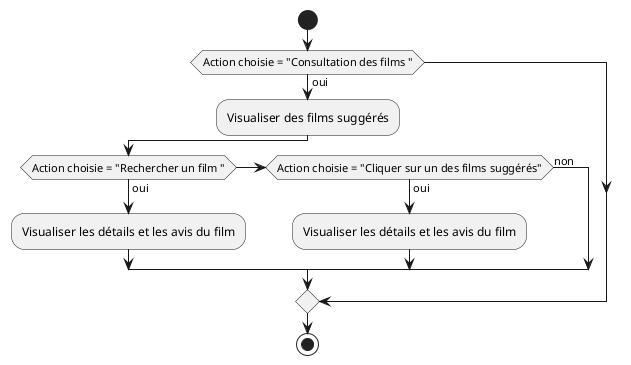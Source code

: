 @startuml DA utilisateur film
|Utilisateur|
start
if (Action choisie = "Consultation des films ") then (oui)
  :Visualiser des films suggérés;
    if (Action choisie = "Rechercher un film ") then (oui)
    :Visualiser les détails et les avis du film;
    elseif (Action choisie = "Cliquer sur un des films suggérés") then (oui)
    :Visualiser les détails et les avis du film;
    else(non)
    endif
endif
stop
@enduml